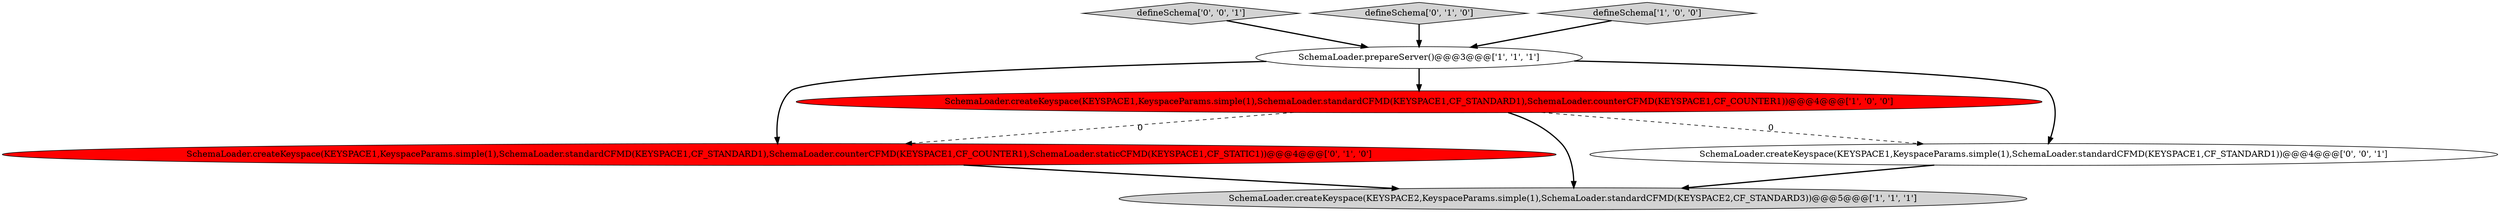 digraph {
4 [style = filled, label = "SchemaLoader.createKeyspace(KEYSPACE1,KeyspaceParams.simple(1),SchemaLoader.standardCFMD(KEYSPACE1,CF_STANDARD1),SchemaLoader.counterCFMD(KEYSPACE1,CF_COUNTER1),SchemaLoader.staticCFMD(KEYSPACE1,CF_STATIC1))@@@4@@@['0', '1', '0']", fillcolor = red, shape = ellipse image = "AAA1AAABBB2BBB"];
0 [style = filled, label = "SchemaLoader.createKeyspace(KEYSPACE2,KeyspaceParams.simple(1),SchemaLoader.standardCFMD(KEYSPACE2,CF_STANDARD3))@@@5@@@['1', '1', '1']", fillcolor = lightgray, shape = ellipse image = "AAA0AAABBB1BBB"];
7 [style = filled, label = "defineSchema['0', '0', '1']", fillcolor = lightgray, shape = diamond image = "AAA0AAABBB3BBB"];
1 [style = filled, label = "SchemaLoader.createKeyspace(KEYSPACE1,KeyspaceParams.simple(1),SchemaLoader.standardCFMD(KEYSPACE1,CF_STANDARD1),SchemaLoader.counterCFMD(KEYSPACE1,CF_COUNTER1))@@@4@@@['1', '0', '0']", fillcolor = red, shape = ellipse image = "AAA1AAABBB1BBB"];
6 [style = filled, label = "SchemaLoader.createKeyspace(KEYSPACE1,KeyspaceParams.simple(1),SchemaLoader.standardCFMD(KEYSPACE1,CF_STANDARD1))@@@4@@@['0', '0', '1']", fillcolor = white, shape = ellipse image = "AAA0AAABBB3BBB"];
5 [style = filled, label = "defineSchema['0', '1', '0']", fillcolor = lightgray, shape = diamond image = "AAA0AAABBB2BBB"];
3 [style = filled, label = "defineSchema['1', '0', '0']", fillcolor = lightgray, shape = diamond image = "AAA0AAABBB1BBB"];
2 [style = filled, label = "SchemaLoader.prepareServer()@@@3@@@['1', '1', '1']", fillcolor = white, shape = ellipse image = "AAA0AAABBB1BBB"];
1->4 [style = dashed, label="0"];
5->2 [style = bold, label=""];
6->0 [style = bold, label=""];
1->0 [style = bold, label=""];
3->2 [style = bold, label=""];
2->4 [style = bold, label=""];
7->2 [style = bold, label=""];
2->6 [style = bold, label=""];
2->1 [style = bold, label=""];
1->6 [style = dashed, label="0"];
4->0 [style = bold, label=""];
}
